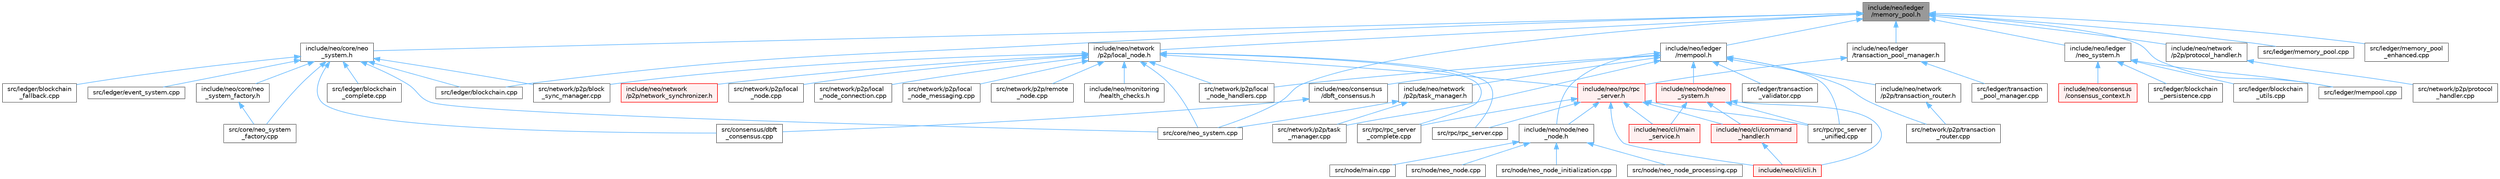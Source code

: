 digraph "include/neo/ledger/memory_pool.h"
{
 // LATEX_PDF_SIZE
  bgcolor="transparent";
  edge [fontname=Helvetica,fontsize=10,labelfontname=Helvetica,labelfontsize=10];
  node [fontname=Helvetica,fontsize=10,shape=box,height=0.2,width=0.4];
  Node1 [id="Node000001",label="include/neo/ledger\l/memory_pool.h",height=0.2,width=0.4,color="gray40", fillcolor="grey60", style="filled", fontcolor="black",tooltip=" "];
  Node1 -> Node2 [id="edge1_Node000001_Node000002",dir="back",color="steelblue1",style="solid",tooltip=" "];
  Node2 [id="Node000002",label="include/neo/core/neo\l_system.h",height=0.2,width=0.4,color="grey40", fillcolor="white", style="filled",URL="$core_2neo__system_8h.html",tooltip=" "];
  Node2 -> Node3 [id="edge2_Node000002_Node000003",dir="back",color="steelblue1",style="solid",tooltip=" "];
  Node3 [id="Node000003",label="include/neo/core/neo\l_system_factory.h",height=0.2,width=0.4,color="grey40", fillcolor="white", style="filled",URL="$neo__system__factory_8h.html",tooltip=" "];
  Node3 -> Node4 [id="edge3_Node000003_Node000004",dir="back",color="steelblue1",style="solid",tooltip=" "];
  Node4 [id="Node000004",label="src/core/neo_system\l_factory.cpp",height=0.2,width=0.4,color="grey40", fillcolor="white", style="filled",URL="$neo__system__factory_8cpp.html",tooltip=" "];
  Node2 -> Node5 [id="edge4_Node000002_Node000005",dir="back",color="steelblue1",style="solid",tooltip=" "];
  Node5 [id="Node000005",label="src/consensus/dbft\l_consensus.cpp",height=0.2,width=0.4,color="grey40", fillcolor="white", style="filled",URL="$dbft__consensus_8cpp.html",tooltip=" "];
  Node2 -> Node6 [id="edge5_Node000002_Node000006",dir="back",color="steelblue1",style="solid",tooltip=" "];
  Node6 [id="Node000006",label="src/core/neo_system.cpp",height=0.2,width=0.4,color="grey40", fillcolor="white", style="filled",URL="$core_2neo__system_8cpp.html",tooltip=" "];
  Node2 -> Node4 [id="edge6_Node000002_Node000004",dir="back",color="steelblue1",style="solid",tooltip=" "];
  Node2 -> Node7 [id="edge7_Node000002_Node000007",dir="back",color="steelblue1",style="solid",tooltip=" "];
  Node7 [id="Node000007",label="src/ledger/blockchain.cpp",height=0.2,width=0.4,color="grey40", fillcolor="white", style="filled",URL="$blockchain_8cpp.html",tooltip=" "];
  Node2 -> Node8 [id="edge8_Node000002_Node000008",dir="back",color="steelblue1",style="solid",tooltip=" "];
  Node8 [id="Node000008",label="src/ledger/blockchain\l_complete.cpp",height=0.2,width=0.4,color="grey40", fillcolor="white", style="filled",URL="$blockchain__complete_8cpp.html",tooltip=" "];
  Node2 -> Node9 [id="edge9_Node000002_Node000009",dir="back",color="steelblue1",style="solid",tooltip=" "];
  Node9 [id="Node000009",label="src/ledger/blockchain\l_fallback.cpp",height=0.2,width=0.4,color="grey40", fillcolor="white", style="filled",URL="$blockchain__fallback_8cpp.html",tooltip=" "];
  Node2 -> Node10 [id="edge10_Node000002_Node000010",dir="back",color="steelblue1",style="solid",tooltip=" "];
  Node10 [id="Node000010",label="src/ledger/event_system.cpp",height=0.2,width=0.4,color="grey40", fillcolor="white", style="filled",URL="$event__system_8cpp.html",tooltip=" "];
  Node2 -> Node11 [id="edge11_Node000002_Node000011",dir="back",color="steelblue1",style="solid",tooltip=" "];
  Node11 [id="Node000011",label="src/network/p2p/block\l_sync_manager.cpp",height=0.2,width=0.4,color="grey40", fillcolor="white", style="filled",URL="$block__sync__manager_8cpp.html",tooltip=" "];
  Node1 -> Node12 [id="edge12_Node000001_Node000012",dir="back",color="steelblue1",style="solid",tooltip=" "];
  Node12 [id="Node000012",label="include/neo/ledger\l/mempool.h",height=0.2,width=0.4,color="grey40", fillcolor="white", style="filled",URL="$mempool_8h.html",tooltip=" "];
  Node12 -> Node13 [id="edge13_Node000012_Node000013",dir="back",color="steelblue1",style="solid",tooltip=" "];
  Node13 [id="Node000013",label="include/neo/consensus\l/dbft_consensus.h",height=0.2,width=0.4,color="grey40", fillcolor="white", style="filled",URL="$dbft__consensus_8h.html",tooltip=" "];
  Node13 -> Node5 [id="edge14_Node000013_Node000005",dir="back",color="steelblue1",style="solid",tooltip=" "];
  Node12 -> Node14 [id="edge15_Node000012_Node000014",dir="back",color="steelblue1",style="solid",tooltip=" "];
  Node14 [id="Node000014",label="include/neo/network\l/p2p/task_manager.h",height=0.2,width=0.4,color="grey40", fillcolor="white", style="filled",URL="$task__manager_8h.html",tooltip=" "];
  Node14 -> Node6 [id="edge16_Node000014_Node000006",dir="back",color="steelblue1",style="solid",tooltip=" "];
  Node14 -> Node15 [id="edge17_Node000014_Node000015",dir="back",color="steelblue1",style="solid",tooltip=" "];
  Node15 [id="Node000015",label="src/network/p2p/task\l_manager.cpp",height=0.2,width=0.4,color="grey40", fillcolor="white", style="filled",URL="$task__manager_8cpp.html",tooltip=" "];
  Node12 -> Node16 [id="edge18_Node000012_Node000016",dir="back",color="steelblue1",style="solid",tooltip=" "];
  Node16 [id="Node000016",label="include/neo/network\l/p2p/transaction_router.h",height=0.2,width=0.4,color="grey40", fillcolor="white", style="filled",URL="$transaction__router_8h.html",tooltip=" "];
  Node16 -> Node17 [id="edge19_Node000016_Node000017",dir="back",color="steelblue1",style="solid",tooltip=" "];
  Node17 [id="Node000017",label="src/network/p2p/transaction\l_router.cpp",height=0.2,width=0.4,color="grey40", fillcolor="white", style="filled",URL="$transaction__router_8cpp.html",tooltip=" "];
  Node12 -> Node18 [id="edge20_Node000012_Node000018",dir="back",color="steelblue1",style="solid",tooltip=" "];
  Node18 [id="Node000018",label="include/neo/node/neo\l_node.h",height=0.2,width=0.4,color="grey40", fillcolor="white", style="filled",URL="$neo__node_8h.html",tooltip=" "];
  Node18 -> Node19 [id="edge21_Node000018_Node000019",dir="back",color="steelblue1",style="solid",tooltip=" "];
  Node19 [id="Node000019",label="src/node/main.cpp",height=0.2,width=0.4,color="grey40", fillcolor="white", style="filled",URL="$main_8cpp.html",tooltip="Main entry point for Neo C++ Node."];
  Node18 -> Node20 [id="edge22_Node000018_Node000020",dir="back",color="steelblue1",style="solid",tooltip=" "];
  Node20 [id="Node000020",label="src/node/neo_node.cpp",height=0.2,width=0.4,color="grey40", fillcolor="white", style="filled",URL="$neo__node_8cpp.html",tooltip=" "];
  Node18 -> Node21 [id="edge23_Node000018_Node000021",dir="back",color="steelblue1",style="solid",tooltip=" "];
  Node21 [id="Node000021",label="src/node/neo_node_initialization.cpp",height=0.2,width=0.4,color="grey40", fillcolor="white", style="filled",URL="$neo__node__initialization_8cpp.html",tooltip=" "];
  Node18 -> Node22 [id="edge24_Node000018_Node000022",dir="back",color="steelblue1",style="solid",tooltip=" "];
  Node22 [id="Node000022",label="src/node/neo_node_processing.cpp",height=0.2,width=0.4,color="grey40", fillcolor="white", style="filled",URL="$neo__node__processing_8cpp.html",tooltip=" "];
  Node12 -> Node23 [id="edge25_Node000012_Node000023",dir="back",color="steelblue1",style="solid",tooltip=" "];
  Node23 [id="Node000023",label="include/neo/node/neo\l_system.h",height=0.2,width=0.4,color="red", fillcolor="#FFF0F0", style="filled",URL="$node_2neo__system_8h.html",tooltip=" "];
  Node23 -> Node24 [id="edge26_Node000023_Node000024",dir="back",color="steelblue1",style="solid",tooltip=" "];
  Node24 [id="Node000024",label="include/neo/cli/cli.h",height=0.2,width=0.4,color="red", fillcolor="#FFF0F0", style="filled",URL="$cli_8h.html",tooltip=" "];
  Node23 -> Node26 [id="edge27_Node000023_Node000026",dir="back",color="steelblue1",style="solid",tooltip=" "];
  Node26 [id="Node000026",label="include/neo/cli/command\l_handler.h",height=0.2,width=0.4,color="red", fillcolor="#FFF0F0", style="filled",URL="$command__handler_8h.html",tooltip=" "];
  Node26 -> Node24 [id="edge28_Node000026_Node000024",dir="back",color="steelblue1",style="solid",tooltip=" "];
  Node23 -> Node30 [id="edge29_Node000023_Node000030",dir="back",color="steelblue1",style="solid",tooltip=" "];
  Node30 [id="Node000030",label="include/neo/cli/main\l_service.h",height=0.2,width=0.4,color="red", fillcolor="#FFF0F0", style="filled",URL="$main__service_8h.html",tooltip=" "];
  Node23 -> Node78 [id="edge30_Node000023_Node000078",dir="back",color="steelblue1",style="solid",tooltip=" "];
  Node78 [id="Node000078",label="src/rpc/rpc_server\l_unified.cpp",height=0.2,width=0.4,color="grey40", fillcolor="white", style="filled",URL="$rpc__server__unified_8cpp.html",tooltip=" "];
  Node12 -> Node82 [id="edge31_Node000012_Node000082",dir="back",color="steelblue1",style="solid",tooltip=" "];
  Node82 [id="Node000082",label="src/ledger/transaction\l_validator.cpp",height=0.2,width=0.4,color="grey40", fillcolor="white", style="filled",URL="$transaction__validator_8cpp.html",tooltip=" "];
  Node12 -> Node83 [id="edge32_Node000012_Node000083",dir="back",color="steelblue1",style="solid",tooltip=" "];
  Node83 [id="Node000083",label="src/network/p2p/local\l_node_handlers.cpp",height=0.2,width=0.4,color="grey40", fillcolor="white", style="filled",URL="$local__node__handlers_8cpp.html",tooltip=" "];
  Node12 -> Node15 [id="edge33_Node000012_Node000015",dir="back",color="steelblue1",style="solid",tooltip=" "];
  Node12 -> Node17 [id="edge34_Node000012_Node000017",dir="back",color="steelblue1",style="solid",tooltip=" "];
  Node12 -> Node78 [id="edge35_Node000012_Node000078",dir="back",color="steelblue1",style="solid",tooltip=" "];
  Node1 -> Node84 [id="edge36_Node000001_Node000084",dir="back",color="steelblue1",style="solid",tooltip=" "];
  Node84 [id="Node000084",label="include/neo/ledger\l/neo_system.h",height=0.2,width=0.4,color="grey40", fillcolor="white", style="filled",URL="$ledger_2neo__system_8h.html",tooltip=" "];
  Node84 -> Node85 [id="edge37_Node000084_Node000085",dir="back",color="steelblue1",style="solid",tooltip=" "];
  Node85 [id="Node000085",label="include/neo/consensus\l/consensus_context.h",height=0.2,width=0.4,color="red", fillcolor="#FFF0F0", style="filled",URL="$consensus__context_8h.html",tooltip=" "];
  Node84 -> Node87 [id="edge38_Node000084_Node000087",dir="back",color="steelblue1",style="solid",tooltip=" "];
  Node87 [id="Node000087",label="src/ledger/blockchain\l_persistence.cpp",height=0.2,width=0.4,color="grey40", fillcolor="white", style="filled",URL="$blockchain__persistence_8cpp.html",tooltip=" "];
  Node84 -> Node88 [id="edge39_Node000084_Node000088",dir="back",color="steelblue1",style="solid",tooltip=" "];
  Node88 [id="Node000088",label="src/ledger/blockchain\l_utils.cpp",height=0.2,width=0.4,color="grey40", fillcolor="white", style="filled",URL="$blockchain__utils_8cpp.html",tooltip=" "];
  Node84 -> Node89 [id="edge40_Node000084_Node000089",dir="back",color="steelblue1",style="solid",tooltip=" "];
  Node89 [id="Node000089",label="src/ledger/mempool.cpp",height=0.2,width=0.4,color="grey40", fillcolor="white", style="filled",URL="$mempool_8cpp.html",tooltip=" "];
  Node1 -> Node90 [id="edge41_Node000001_Node000090",dir="back",color="steelblue1",style="solid",tooltip=" "];
  Node90 [id="Node000090",label="include/neo/ledger\l/transaction_pool_manager.h",height=0.2,width=0.4,color="grey40", fillcolor="white", style="filled",URL="$transaction__pool__manager_8h.html",tooltip=" "];
  Node90 -> Node91 [id="edge42_Node000090_Node000091",dir="back",color="steelblue1",style="solid",tooltip=" "];
  Node91 [id="Node000091",label="include/neo/rpc/rpc\l_server.h",height=0.2,width=0.4,color="red", fillcolor="#FFF0F0", style="filled",URL="$rpc__server_8h.html",tooltip=" "];
  Node91 -> Node24 [id="edge43_Node000091_Node000024",dir="back",color="steelblue1",style="solid",tooltip=" "];
  Node91 -> Node26 [id="edge44_Node000091_Node000026",dir="back",color="steelblue1",style="solid",tooltip=" "];
  Node91 -> Node30 [id="edge45_Node000091_Node000030",dir="back",color="steelblue1",style="solid",tooltip=" "];
  Node91 -> Node18 [id="edge46_Node000091_Node000018",dir="back",color="steelblue1",style="solid",tooltip=" "];
  Node91 -> Node76 [id="edge47_Node000091_Node000076",dir="back",color="steelblue1",style="solid",tooltip=" "];
  Node76 [id="Node000076",label="src/rpc/rpc_server.cpp",height=0.2,width=0.4,color="grey40", fillcolor="white", style="filled",URL="$rpc__server_8cpp.html",tooltip=" "];
  Node91 -> Node77 [id="edge48_Node000091_Node000077",dir="back",color="steelblue1",style="solid",tooltip=" "];
  Node77 [id="Node000077",label="src/rpc/rpc_server\l_complete.cpp",height=0.2,width=0.4,color="grey40", fillcolor="white", style="filled",URL="$rpc__server__complete_8cpp.html",tooltip=" "];
  Node91 -> Node78 [id="edge49_Node000091_Node000078",dir="back",color="steelblue1",style="solid",tooltip=" "];
  Node90 -> Node95 [id="edge50_Node000090_Node000095",dir="back",color="steelblue1",style="solid",tooltip=" "];
  Node95 [id="Node000095",label="src/ledger/transaction\l_pool_manager.cpp",height=0.2,width=0.4,color="grey40", fillcolor="white", style="filled",URL="$transaction__pool__manager_8cpp.html",tooltip=" "];
  Node1 -> Node96 [id="edge51_Node000001_Node000096",dir="back",color="steelblue1",style="solid",tooltip=" "];
  Node96 [id="Node000096",label="include/neo/network\l/p2p/local_node.h",height=0.2,width=0.4,color="grey40", fillcolor="white", style="filled",URL="$local__node_8h.html",tooltip=" "];
  Node96 -> Node97 [id="edge52_Node000096_Node000097",dir="back",color="steelblue1",style="solid",tooltip=" "];
  Node97 [id="Node000097",label="include/neo/monitoring\l/health_checks.h",height=0.2,width=0.4,color="grey40", fillcolor="white", style="filled",URL="$health__checks_8h.html",tooltip=" "];
  Node96 -> Node98 [id="edge53_Node000096_Node000098",dir="back",color="steelblue1",style="solid",tooltip=" "];
  Node98 [id="Node000098",label="include/neo/network\l/p2p/network_synchronizer.h",height=0.2,width=0.4,color="red", fillcolor="#FFF0F0", style="filled",URL="$network__synchronizer_8h.html",tooltip=" "];
  Node96 -> Node91 [id="edge54_Node000096_Node000091",dir="back",color="steelblue1",style="solid",tooltip=" "];
  Node96 -> Node6 [id="edge55_Node000096_Node000006",dir="back",color="steelblue1",style="solid",tooltip=" "];
  Node96 -> Node11 [id="edge56_Node000096_Node000011",dir="back",color="steelblue1",style="solid",tooltip=" "];
  Node96 -> Node100 [id="edge57_Node000096_Node000100",dir="back",color="steelblue1",style="solid",tooltip=" "];
  Node100 [id="Node000100",label="src/network/p2p/local\l_node.cpp",height=0.2,width=0.4,color="grey40", fillcolor="white", style="filled",URL="$local__node_8cpp.html",tooltip=" "];
  Node96 -> Node101 [id="edge58_Node000096_Node000101",dir="back",color="steelblue1",style="solid",tooltip=" "];
  Node101 [id="Node000101",label="src/network/p2p/local\l_node_connection.cpp",height=0.2,width=0.4,color="grey40", fillcolor="white", style="filled",URL="$local__node__connection_8cpp.html",tooltip=" "];
  Node96 -> Node83 [id="edge59_Node000096_Node000083",dir="back",color="steelblue1",style="solid",tooltip=" "];
  Node96 -> Node102 [id="edge60_Node000096_Node000102",dir="back",color="steelblue1",style="solid",tooltip=" "];
  Node102 [id="Node000102",label="src/network/p2p/local\l_node_messaging.cpp",height=0.2,width=0.4,color="grey40", fillcolor="white", style="filled",URL="$local__node__messaging_8cpp.html",tooltip=" "];
  Node96 -> Node103 [id="edge61_Node000096_Node000103",dir="back",color="steelblue1",style="solid",tooltip=" "];
  Node103 [id="Node000103",label="src/network/p2p/remote\l_node.cpp",height=0.2,width=0.4,color="grey40", fillcolor="white", style="filled",URL="$remote__node_8cpp.html",tooltip=" "];
  Node96 -> Node76 [id="edge62_Node000096_Node000076",dir="back",color="steelblue1",style="solid",tooltip=" "];
  Node96 -> Node77 [id="edge63_Node000096_Node000077",dir="back",color="steelblue1",style="solid",tooltip=" "];
  Node1 -> Node104 [id="edge64_Node000001_Node000104",dir="back",color="steelblue1",style="solid",tooltip=" "];
  Node104 [id="Node000104",label="include/neo/network\l/p2p/protocol_handler.h",height=0.2,width=0.4,color="grey40", fillcolor="white", style="filled",URL="$protocol__handler_8h.html",tooltip=" "];
  Node104 -> Node105 [id="edge65_Node000104_Node000105",dir="back",color="steelblue1",style="solid",tooltip=" "];
  Node105 [id="Node000105",label="src/network/p2p/protocol\l_handler.cpp",height=0.2,width=0.4,color="grey40", fillcolor="white", style="filled",URL="$protocol__handler_8cpp.html",tooltip=" "];
  Node1 -> Node6 [id="edge66_Node000001_Node000006",dir="back",color="steelblue1",style="solid",tooltip=" "];
  Node1 -> Node7 [id="edge67_Node000001_Node000007",dir="back",color="steelblue1",style="solid",tooltip=" "];
  Node1 -> Node106 [id="edge68_Node000001_Node000106",dir="back",color="steelblue1",style="solid",tooltip=" "];
  Node106 [id="Node000106",label="src/ledger/memory_pool.cpp",height=0.2,width=0.4,color="grey40", fillcolor="white", style="filled",URL="$ledger_2memory__pool_8cpp.html",tooltip=" "];
  Node1 -> Node107 [id="edge69_Node000001_Node000107",dir="back",color="steelblue1",style="solid",tooltip=" "];
  Node107 [id="Node000107",label="src/ledger/memory_pool\l_enhanced.cpp",height=0.2,width=0.4,color="grey40", fillcolor="white", style="filled",URL="$memory__pool__enhanced_8cpp.html",tooltip=" "];
  Node1 -> Node89 [id="edge70_Node000001_Node000089",dir="back",color="steelblue1",style="solid",tooltip=" "];
}
